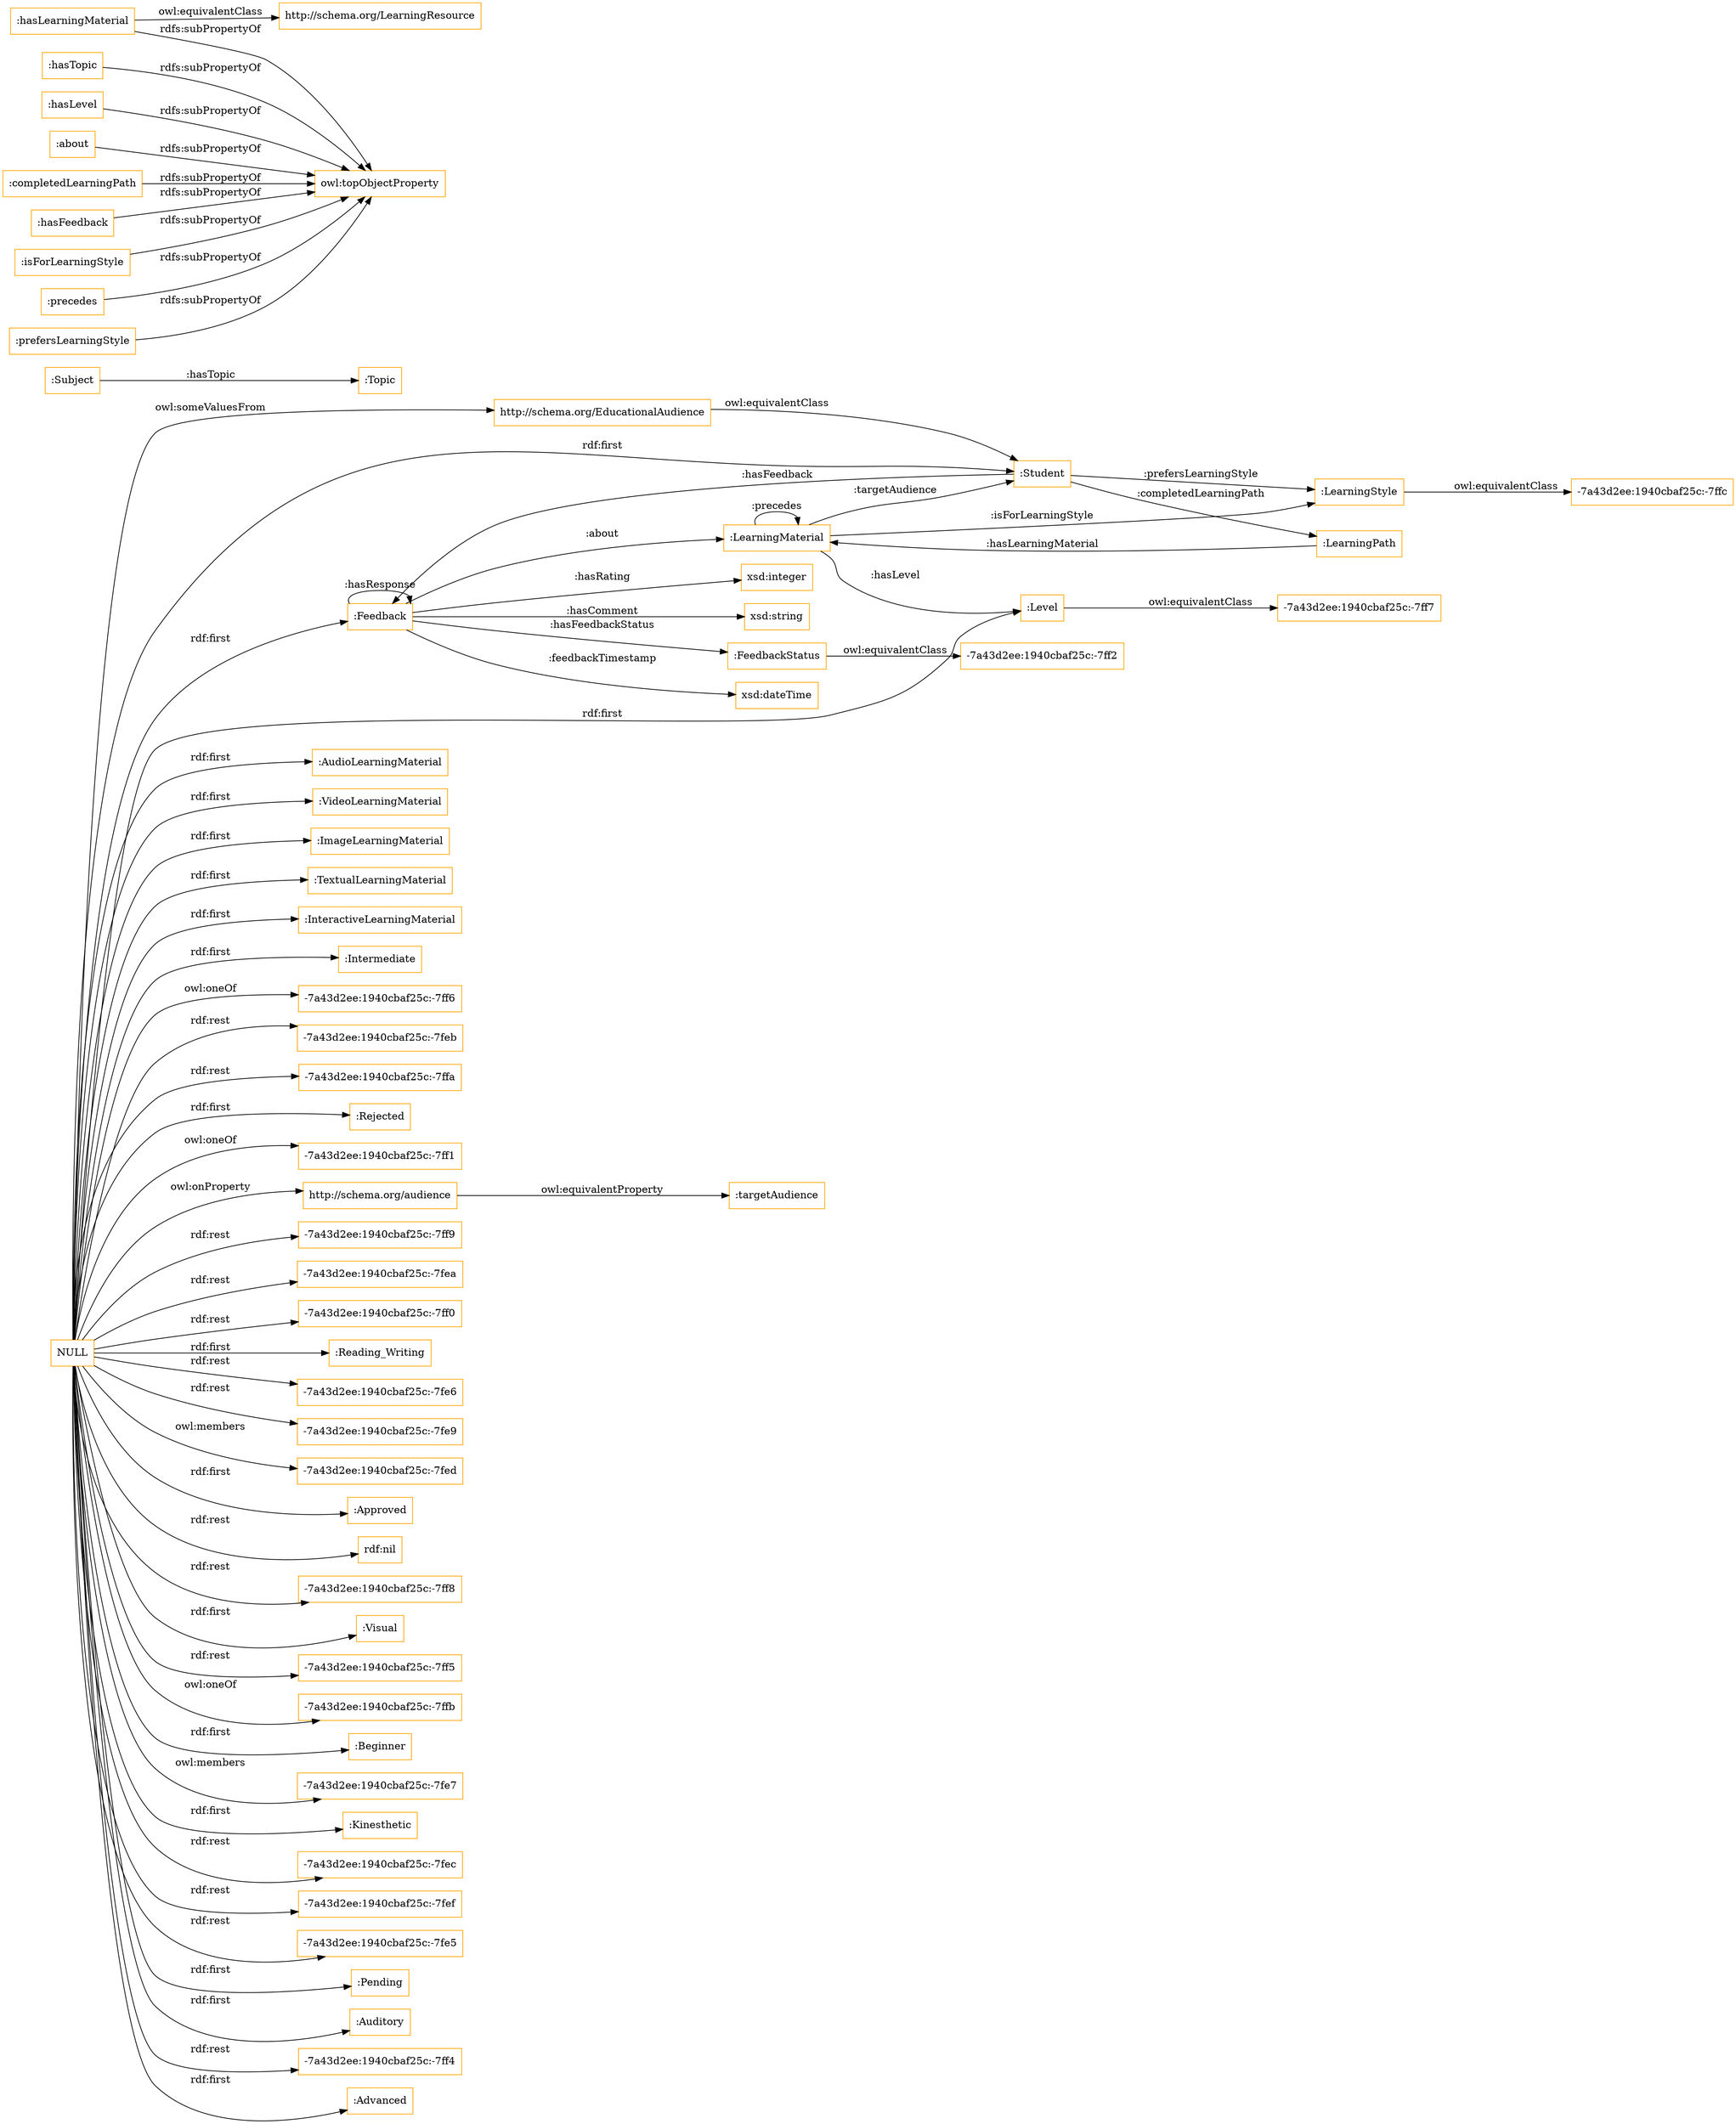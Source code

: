 digraph ar2dtool_diagram { 
rankdir=LR;
size="1501"
node [shape = rectangle, color="orange"]; ":FeedbackStatus" ":AudioLearningMaterial" ":VideoLearningMaterial" ":Subject" "http://schema.org/LearningResource" "-7a43d2ee:1940cbaf25c:-7ff7" ":LearningStyle" "http://schema.org/EducationalAudience" ":Topic" ":ImageLearningMaterial" ":Level" "-7a43d2ee:1940cbaf25c:-7ff2" ":Student" ":LearningMaterial" ":TextualLearningMaterial" ":LearningPath" ":InteractiveLearningMaterial" ":Feedback" "-7a43d2ee:1940cbaf25c:-7ffc" ; /*classes style*/
	"NULL" -> ":Intermediate" [ label = "rdf:first" ];
	"NULL" -> "-7a43d2ee:1940cbaf25c:-7ff6" [ label = "owl:oneOf" ];
	"NULL" -> "-7a43d2ee:1940cbaf25c:-7feb" [ label = "rdf:rest" ];
	"NULL" -> "-7a43d2ee:1940cbaf25c:-7ffa" [ label = "rdf:rest" ];
	"NULL" -> "http://schema.org/EducationalAudience" [ label = "owl:someValuesFrom" ];
	"NULL" -> ":Rejected" [ label = "rdf:first" ];
	"NULL" -> "-7a43d2ee:1940cbaf25c:-7ff1" [ label = "owl:oneOf" ];
	"NULL" -> "http://schema.org/audience" [ label = "owl:onProperty" ];
	"NULL" -> ":Level" [ label = "rdf:first" ];
	"NULL" -> "-7a43d2ee:1940cbaf25c:-7ff9" [ label = "rdf:rest" ];
	"NULL" -> "-7a43d2ee:1940cbaf25c:-7fea" [ label = "rdf:rest" ];
	"NULL" -> "-7a43d2ee:1940cbaf25c:-7ff0" [ label = "rdf:rest" ];
	"NULL" -> ":Reading_Writing" [ label = "rdf:first" ];
	"NULL" -> "-7a43d2ee:1940cbaf25c:-7fe6" [ label = "rdf:rest" ];
	"NULL" -> "-7a43d2ee:1940cbaf25c:-7fe9" [ label = "rdf:rest" ];
	"NULL" -> ":TextualLearningMaterial" [ label = "rdf:first" ];
	"NULL" -> "-7a43d2ee:1940cbaf25c:-7fed" [ label = "owl:members" ];
	"NULL" -> ":InteractiveLearningMaterial" [ label = "rdf:first" ];
	"NULL" -> ":ImageLearningMaterial" [ label = "rdf:first" ];
	"NULL" -> ":Approved" [ label = "rdf:first" ];
	"NULL" -> "rdf:nil" [ label = "rdf:rest" ];
	"NULL" -> "-7a43d2ee:1940cbaf25c:-7ff8" [ label = "rdf:rest" ];
	"NULL" -> ":Visual" [ label = "rdf:first" ];
	"NULL" -> "-7a43d2ee:1940cbaf25c:-7ff5" [ label = "rdf:rest" ];
	"NULL" -> ":Feedback" [ label = "rdf:first" ];
	"NULL" -> "-7a43d2ee:1940cbaf25c:-7ffb" [ label = "owl:oneOf" ];
	"NULL" -> ":Beginner" [ label = "rdf:first" ];
	"NULL" -> "-7a43d2ee:1940cbaf25c:-7fe7" [ label = "owl:members" ];
	"NULL" -> ":Kinesthetic" [ label = "rdf:first" ];
	"NULL" -> "-7a43d2ee:1940cbaf25c:-7fec" [ label = "rdf:rest" ];
	"NULL" -> "-7a43d2ee:1940cbaf25c:-7fef" [ label = "rdf:rest" ];
	"NULL" -> "-7a43d2ee:1940cbaf25c:-7fe5" [ label = "rdf:rest" ];
	"NULL" -> ":Pending" [ label = "rdf:first" ];
	"NULL" -> ":Auditory" [ label = "rdf:first" ];
	"NULL" -> ":Student" [ label = "rdf:first" ];
	"NULL" -> ":AudioLearningMaterial" [ label = "rdf:first" ];
	"NULL" -> "-7a43d2ee:1940cbaf25c:-7ff4" [ label = "rdf:rest" ];
	"NULL" -> ":Advanced" [ label = "rdf:first" ];
	"NULL" -> ":VideoLearningMaterial" [ label = "rdf:first" ];
	":hasTopic" -> "owl:topObjectProperty" [ label = "rdfs:subPropertyOf" ];
	"http://schema.org/audience" -> ":targetAudience" [ label = "owl:equivalentProperty" ];
	":hasLevel" -> "owl:topObjectProperty" [ label = "rdfs:subPropertyOf" ];
	":FeedbackStatus" -> "-7a43d2ee:1940cbaf25c:-7ff2" [ label = "owl:equivalentClass" ];
	":about" -> "owl:topObjectProperty" [ label = "rdfs:subPropertyOf" ];
	":hasLearningMaterial" -> "http://schema.org/LearningResource" [ label = "owl:equivalentClass" ];
	":hasLearningMaterial" -> "owl:topObjectProperty" [ label = "rdfs:subPropertyOf" ];
	":completedLearningPath" -> "owl:topObjectProperty" [ label = "rdfs:subPropertyOf" ];
	"http://schema.org/EducationalAudience" -> ":Student" [ label = "owl:equivalentClass" ];
	":Level" -> "-7a43d2ee:1940cbaf25c:-7ff7" [ label = "owl:equivalentClass" ];
	":hasFeedback" -> "owl:topObjectProperty" [ label = "rdfs:subPropertyOf" ];
	":isForLearningStyle" -> "owl:topObjectProperty" [ label = "rdfs:subPropertyOf" ];
	":precedes" -> "owl:topObjectProperty" [ label = "rdfs:subPropertyOf" ];
	":prefersLearningStyle" -> "owl:topObjectProperty" [ label = "rdfs:subPropertyOf" ];
	":LearningStyle" -> "-7a43d2ee:1940cbaf25c:-7ffc" [ label = "owl:equivalentClass" ];
	":Feedback" -> ":Feedback" [ label = ":hasResponse" ];
	":Feedback" -> ":LearningMaterial" [ label = ":about" ];
	":LearningMaterial" -> ":LearningStyle" [ label = ":isForLearningStyle" ];
	":Feedback" -> "xsd:integer" [ label = ":hasRating" ];
	":LearningPath" -> ":LearningMaterial" [ label = ":hasLearningMaterial" ];
	":Student" -> ":Feedback" [ label = ":hasFeedback" ];
	":Student" -> ":LearningStyle" [ label = ":prefersLearningStyle" ];
	":Feedback" -> ":FeedbackStatus" [ label = ":hasFeedbackStatus" ];
	":Feedback" -> "xsd:string" [ label = ":hasComment" ];
	":Subject" -> ":Topic" [ label = ":hasTopic" ];
	":Feedback" -> "xsd:dateTime" [ label = ":feedbackTimestamp" ];
	":LearningMaterial" -> ":Student" [ label = ":targetAudience" ];
	":LearningMaterial" -> ":Level" [ label = ":hasLevel" ];
	":LearningMaterial" -> ":LearningMaterial" [ label = ":precedes" ];
	":Student" -> ":LearningPath" [ label = ":completedLearningPath" ];

}
